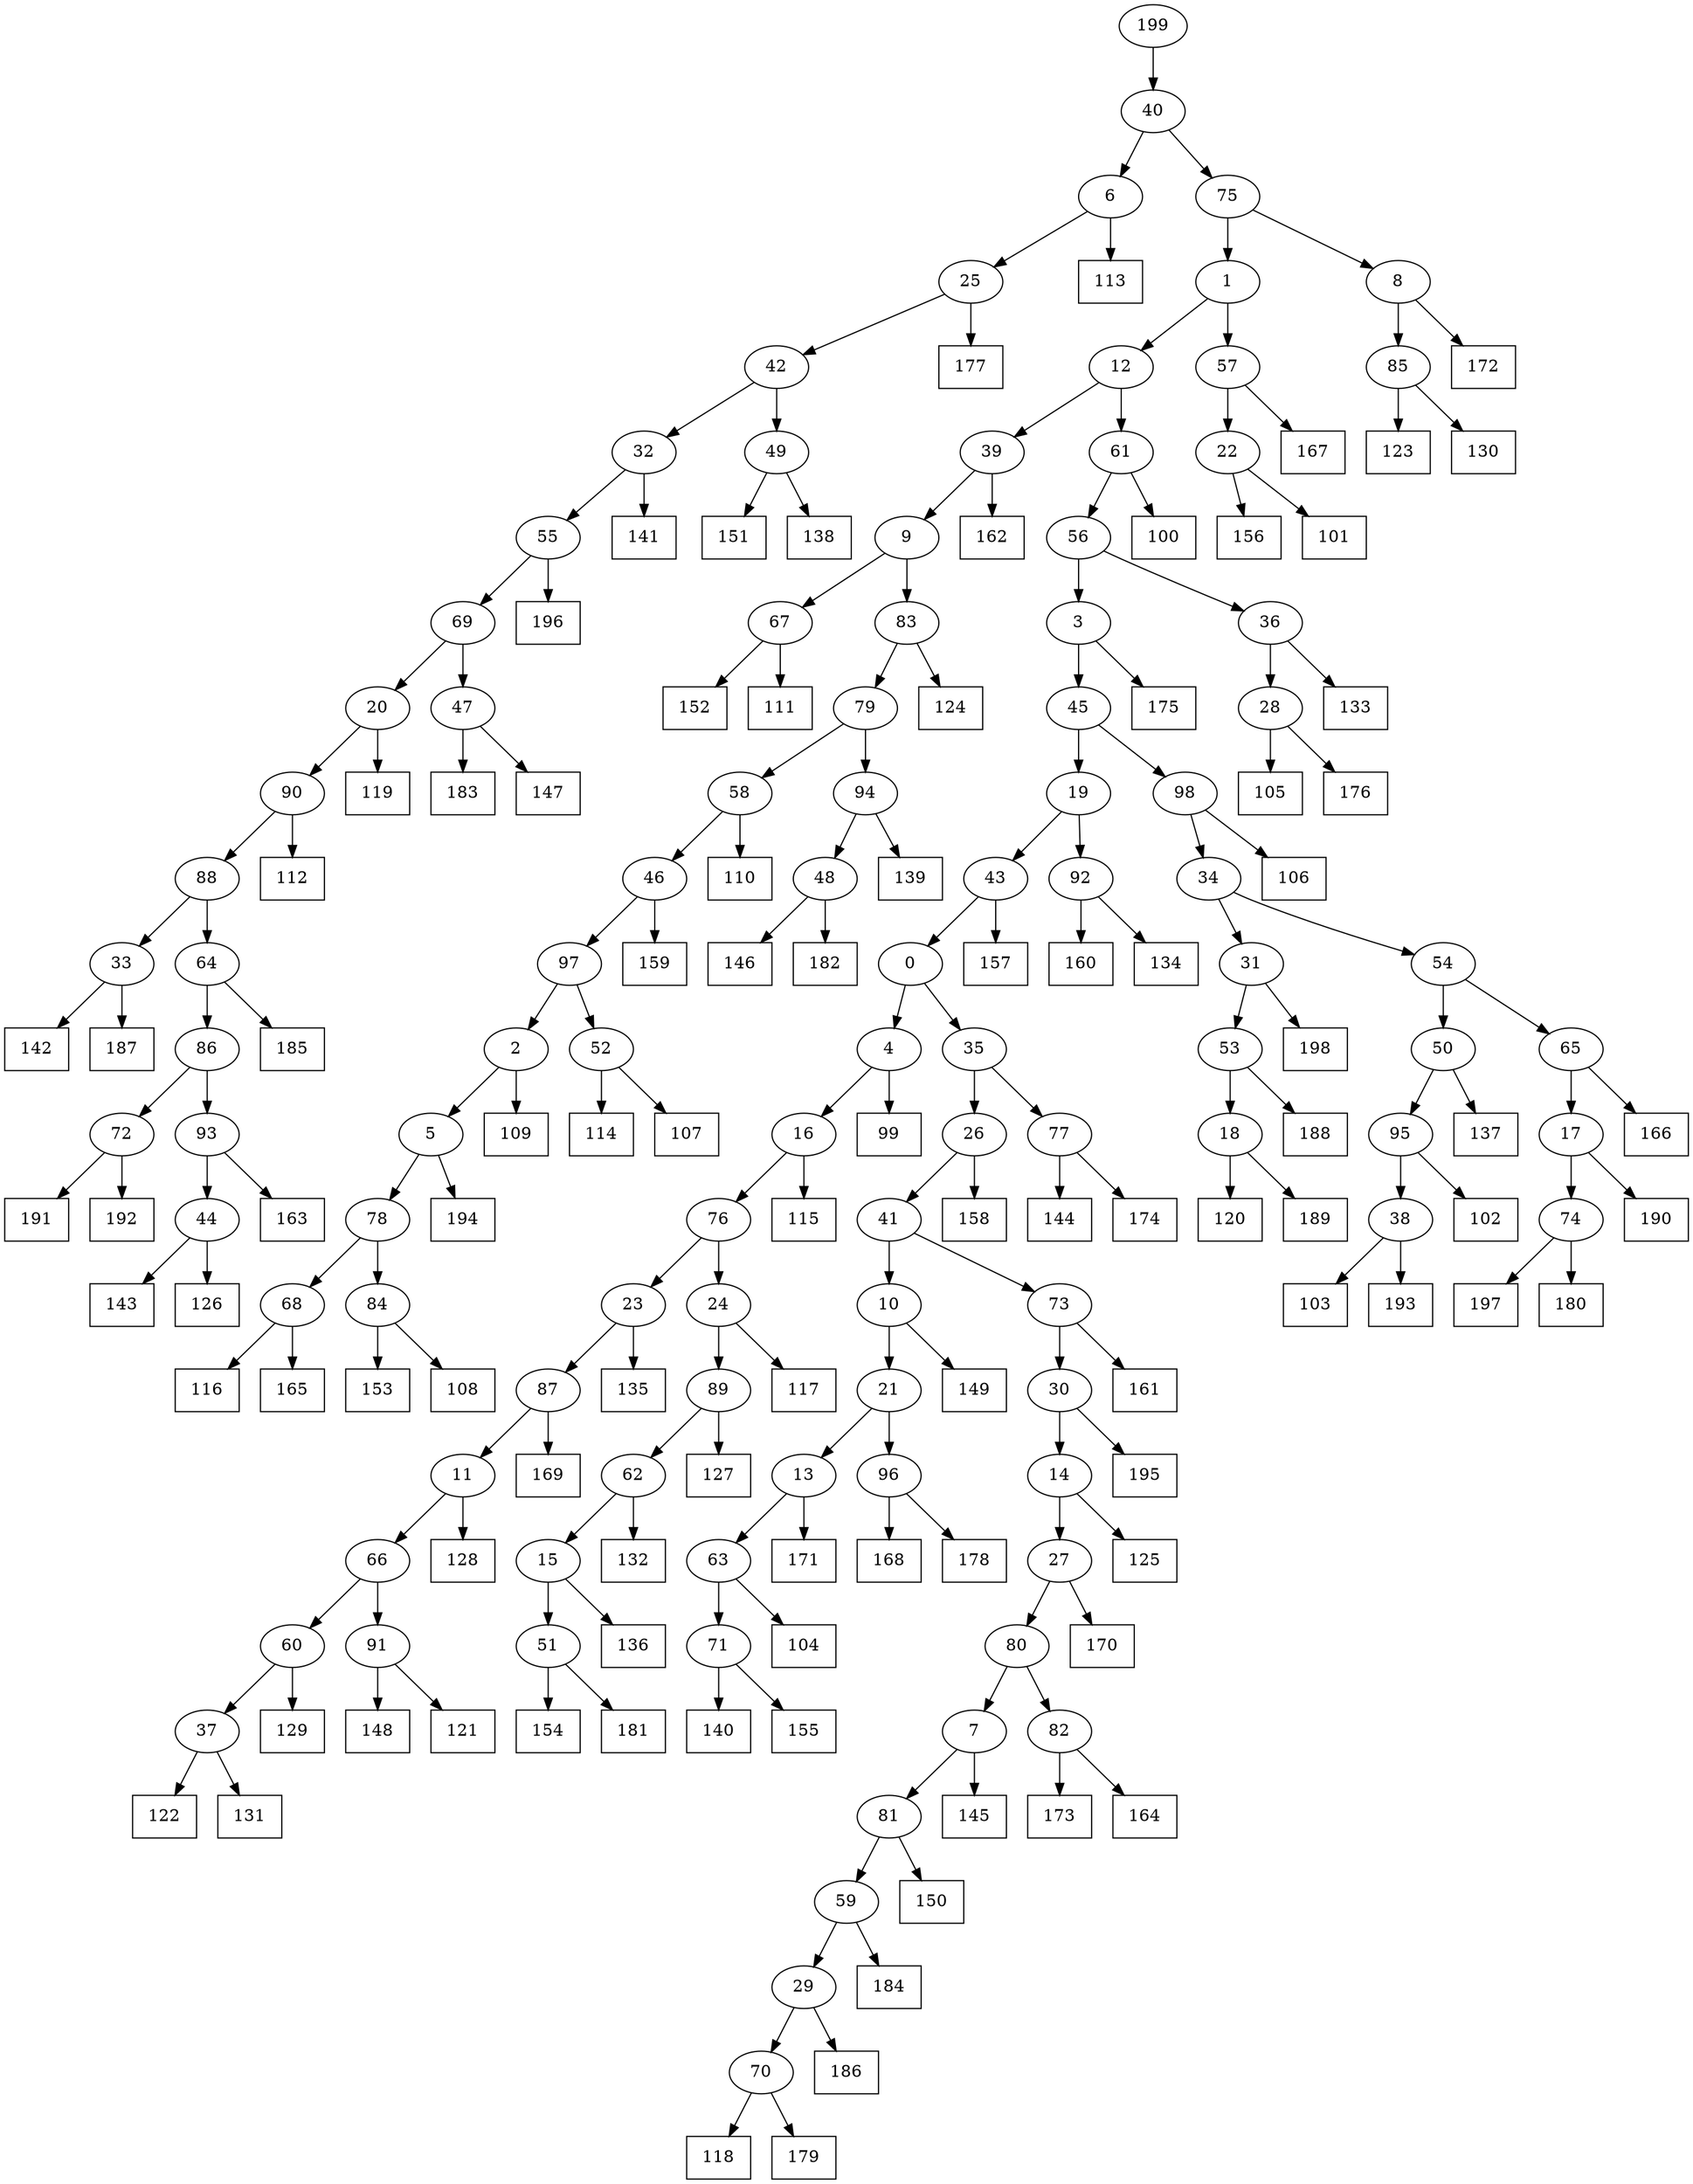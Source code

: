 digraph G {
0[label="0"];
1[label="1"];
2[label="2"];
3[label="3"];
4[label="4"];
5[label="5"];
6[label="6"];
7[label="7"];
8[label="8"];
9[label="9"];
10[label="10"];
11[label="11"];
12[label="12"];
13[label="13"];
14[label="14"];
15[label="15"];
16[label="16"];
17[label="17"];
18[label="18"];
19[label="19"];
20[label="20"];
21[label="21"];
22[label="22"];
23[label="23"];
24[label="24"];
25[label="25"];
26[label="26"];
27[label="27"];
28[label="28"];
29[label="29"];
30[label="30"];
31[label="31"];
32[label="32"];
33[label="33"];
34[label="34"];
35[label="35"];
36[label="36"];
37[label="37"];
38[label="38"];
39[label="39"];
40[label="40"];
41[label="41"];
42[label="42"];
43[label="43"];
44[label="44"];
45[label="45"];
46[label="46"];
47[label="47"];
48[label="48"];
49[label="49"];
50[label="50"];
51[label="51"];
52[label="52"];
53[label="53"];
54[label="54"];
55[label="55"];
56[label="56"];
57[label="57"];
58[label="58"];
59[label="59"];
60[label="60"];
61[label="61"];
62[label="62"];
63[label="63"];
64[label="64"];
65[label="65"];
66[label="66"];
67[label="67"];
68[label="68"];
69[label="69"];
70[label="70"];
71[label="71"];
72[label="72"];
73[label="73"];
74[label="74"];
75[label="75"];
76[label="76"];
77[label="77"];
78[label="78"];
79[label="79"];
80[label="80"];
81[label="81"];
82[label="82"];
83[label="83"];
84[label="84"];
85[label="85"];
86[label="86"];
87[label="87"];
88[label="88"];
89[label="89"];
90[label="90"];
91[label="91"];
92[label="92"];
93[label="93"];
94[label="94"];
95[label="95"];
96[label="96"];
97[label="97"];
98[label="98"];
99[shape=box,label="151"];
100[shape=box,label="118"];
101[shape=box,label="166"];
102[shape=box,label="160"];
103[shape=box,label="117"];
104[shape=box,label="161"];
105[shape=box,label="173"];
106[shape=box,label="159"];
107[shape=box,label="172"];
108[shape=box,label="163"];
109[shape=box,label="154"];
110[shape=box,label="186"];
111[shape=box,label="183"];
112[shape=box,label="105"];
113[shape=box,label="144"];
114[shape=box,label="136"];
115[shape=box,label="103"];
116[shape=box,label="177"];
117[shape=box,label="123"];
118[shape=box,label="190"];
119[shape=box,label="135"];
120[shape=box,label="139"];
121[shape=box,label="114"];
122[shape=box,label="142"];
123[shape=box,label="167"];
124[shape=box,label="129"];
125[shape=box,label="148"];
126[shape=box,label="149"];
127[shape=box,label="100"];
128[shape=box,label="115"];
129[shape=box,label="134"];
130[shape=box,label="188"];
131[shape=box,label="122"];
132[shape=box,label="170"];
133[shape=box,label="112"];
134[shape=box,label="127"];
135[shape=box,label="191"];
136[shape=box,label="153"];
137[shape=box,label="185"];
138[shape=box,label="131"];
139[shape=box,label="196"];
140[shape=box,label="179"];
141[shape=box,label="197"];
142[shape=box,label="147"];
143[shape=box,label="146"];
144[shape=box,label="132"];
145[shape=box,label="195"];
146[shape=box,label="168"];
147[shape=box,label="125"];
148[shape=box,label="178"];
149[shape=box,label="110"];
150[shape=box,label="121"];
151[shape=box,label="138"];
152[shape=box,label="143"];
153[shape=box,label="150"];
154[shape=box,label="113"];
155[shape=box,label="152"];
156[shape=box,label="156"];
157[shape=box,label="157"];
158[shape=box,label="171"];
159[shape=box,label="104"];
160[shape=box,label="128"];
161[shape=box,label="184"];
162[shape=box,label="108"];
163[shape=box,label="194"];
164[shape=box,label="140"];
165[shape=box,label="137"];
166[shape=box,label="106"];
167[shape=box,label="133"];
168[shape=box,label="192"];
169[shape=box,label="120"];
170[shape=box,label="181"];
171[shape=box,label="130"];
172[shape=box,label="141"];
173[shape=box,label="158"];
174[shape=box,label="116"];
175[shape=box,label="187"];
176[shape=box,label="102"];
177[shape=box,label="101"];
178[shape=box,label="162"];
179[shape=box,label="145"];
180[shape=box,label="124"];
181[shape=box,label="165"];
182[shape=box,label="99"];
183[shape=box,label="126"];
184[shape=box,label="107"];
185[shape=box,label="174"];
186[shape=box,label="189"];
187[shape=box,label="198"];
188[shape=box,label="164"];
189[shape=box,label="176"];
190[shape=box,label="180"];
191[shape=box,label="155"];
192[shape=box,label="109"];
193[shape=box,label="193"];
194[shape=box,label="182"];
195[shape=box,label="169"];
196[shape=box,label="175"];
197[shape=box,label="111"];
198[shape=box,label="119"];
199[label="199"];
65->101 ;
52->184 ;
59->161 ;
85->117 ;
46->106 ;
16->128 ;
20->90 ;
96->146 ;
47->142 ;
73->104 ;
95->176 ;
84->162 ;
57->123 ;
17->118 ;
51->170 ;
28->112 ;
68->174 ;
33->122 ;
29->110 ;
24->103 ;
82->188 ;
32->172 ;
52->121 ;
2->192 ;
97->2 ;
26->173 ;
61->127 ;
87->195 ;
16->76 ;
71->164 ;
9->67 ;
38->193 ;
23->87 ;
199->40 ;
18->169 ;
38->115 ;
92->102 ;
67->155 ;
48->194 ;
36->167 ;
22->177 ;
47->111 ;
93->108 ;
69->20 ;
74->141 ;
12->61 ;
74->190 ;
95->38 ;
34->54 ;
4->16 ;
18->186 ;
20->198 ;
83->79 ;
39->178 ;
90->88 ;
69->47 ;
6->154 ;
63->159 ;
32->55 ;
55->139 ;
89->134 ;
88->64 ;
61->56 ;
56->36 ;
53->130 ;
25->42 ;
42->32 ;
65->17 ;
25->116 ;
42->49 ;
48->143 ;
59->29 ;
30->14 ;
62->144 ;
46->97 ;
10->21 ;
58->46 ;
55->69 ;
17->74 ;
64->137 ;
75->8 ;
8->107 ;
43->0 ;
54->65 ;
94->48 ;
79->94 ;
94->120 ;
13->63 ;
60->124 ;
0->35 ;
35->26 ;
21->13 ;
13->158 ;
56->3 ;
3->196 ;
76->23 ;
23->119 ;
81->59 ;
70->140 ;
8->85 ;
85->171 ;
50->95 ;
97->52 ;
21->96 ;
14->27 ;
58->149 ;
0->4 ;
4->182 ;
11->66 ;
6->25 ;
37->131 ;
54->50 ;
50->165 ;
40->6 ;
98->34 ;
34->31 ;
27->80 ;
33->175 ;
9->83 ;
80->82 ;
82->105 ;
64->86 ;
66->60 ;
60->37 ;
29->70 ;
83->180 ;
22->156 ;
10->126 ;
78->84 ;
67->197 ;
5->163 ;
31->53 ;
53->18 ;
49->99 ;
66->91 ;
91->125 ;
45->98 ;
98->166 ;
15->114 ;
86->93 ;
84->136 ;
41->73 ;
89->62 ;
40->75 ;
75->1 ;
90->133 ;
26->41 ;
41->10 ;
49->151 ;
37->138 ;
51->109 ;
91->150 ;
62->15 ;
15->51 ;
1->12 ;
72->168 ;
44->152 ;
81->153 ;
19->92 ;
73->30 ;
30->145 ;
79->58 ;
1->57 ;
57->22 ;
92->129 ;
76->24 ;
24->89 ;
96->148 ;
80->7 ;
7->81 ;
72->135 ;
19->43 ;
43->157 ;
14->147 ;
93->44 ;
44->183 ;
7->179 ;
2->5 ;
5->78 ;
27->132 ;
35->77 ;
77->185 ;
78->68 ;
68->181 ;
31->187 ;
87->11 ;
11->160 ;
77->113 ;
36->28 ;
28->189 ;
70->100 ;
63->71 ;
71->191 ;
86->72 ;
12->39 ;
39->9 ;
88->33 ;
3->45 ;
45->19 ;
}
